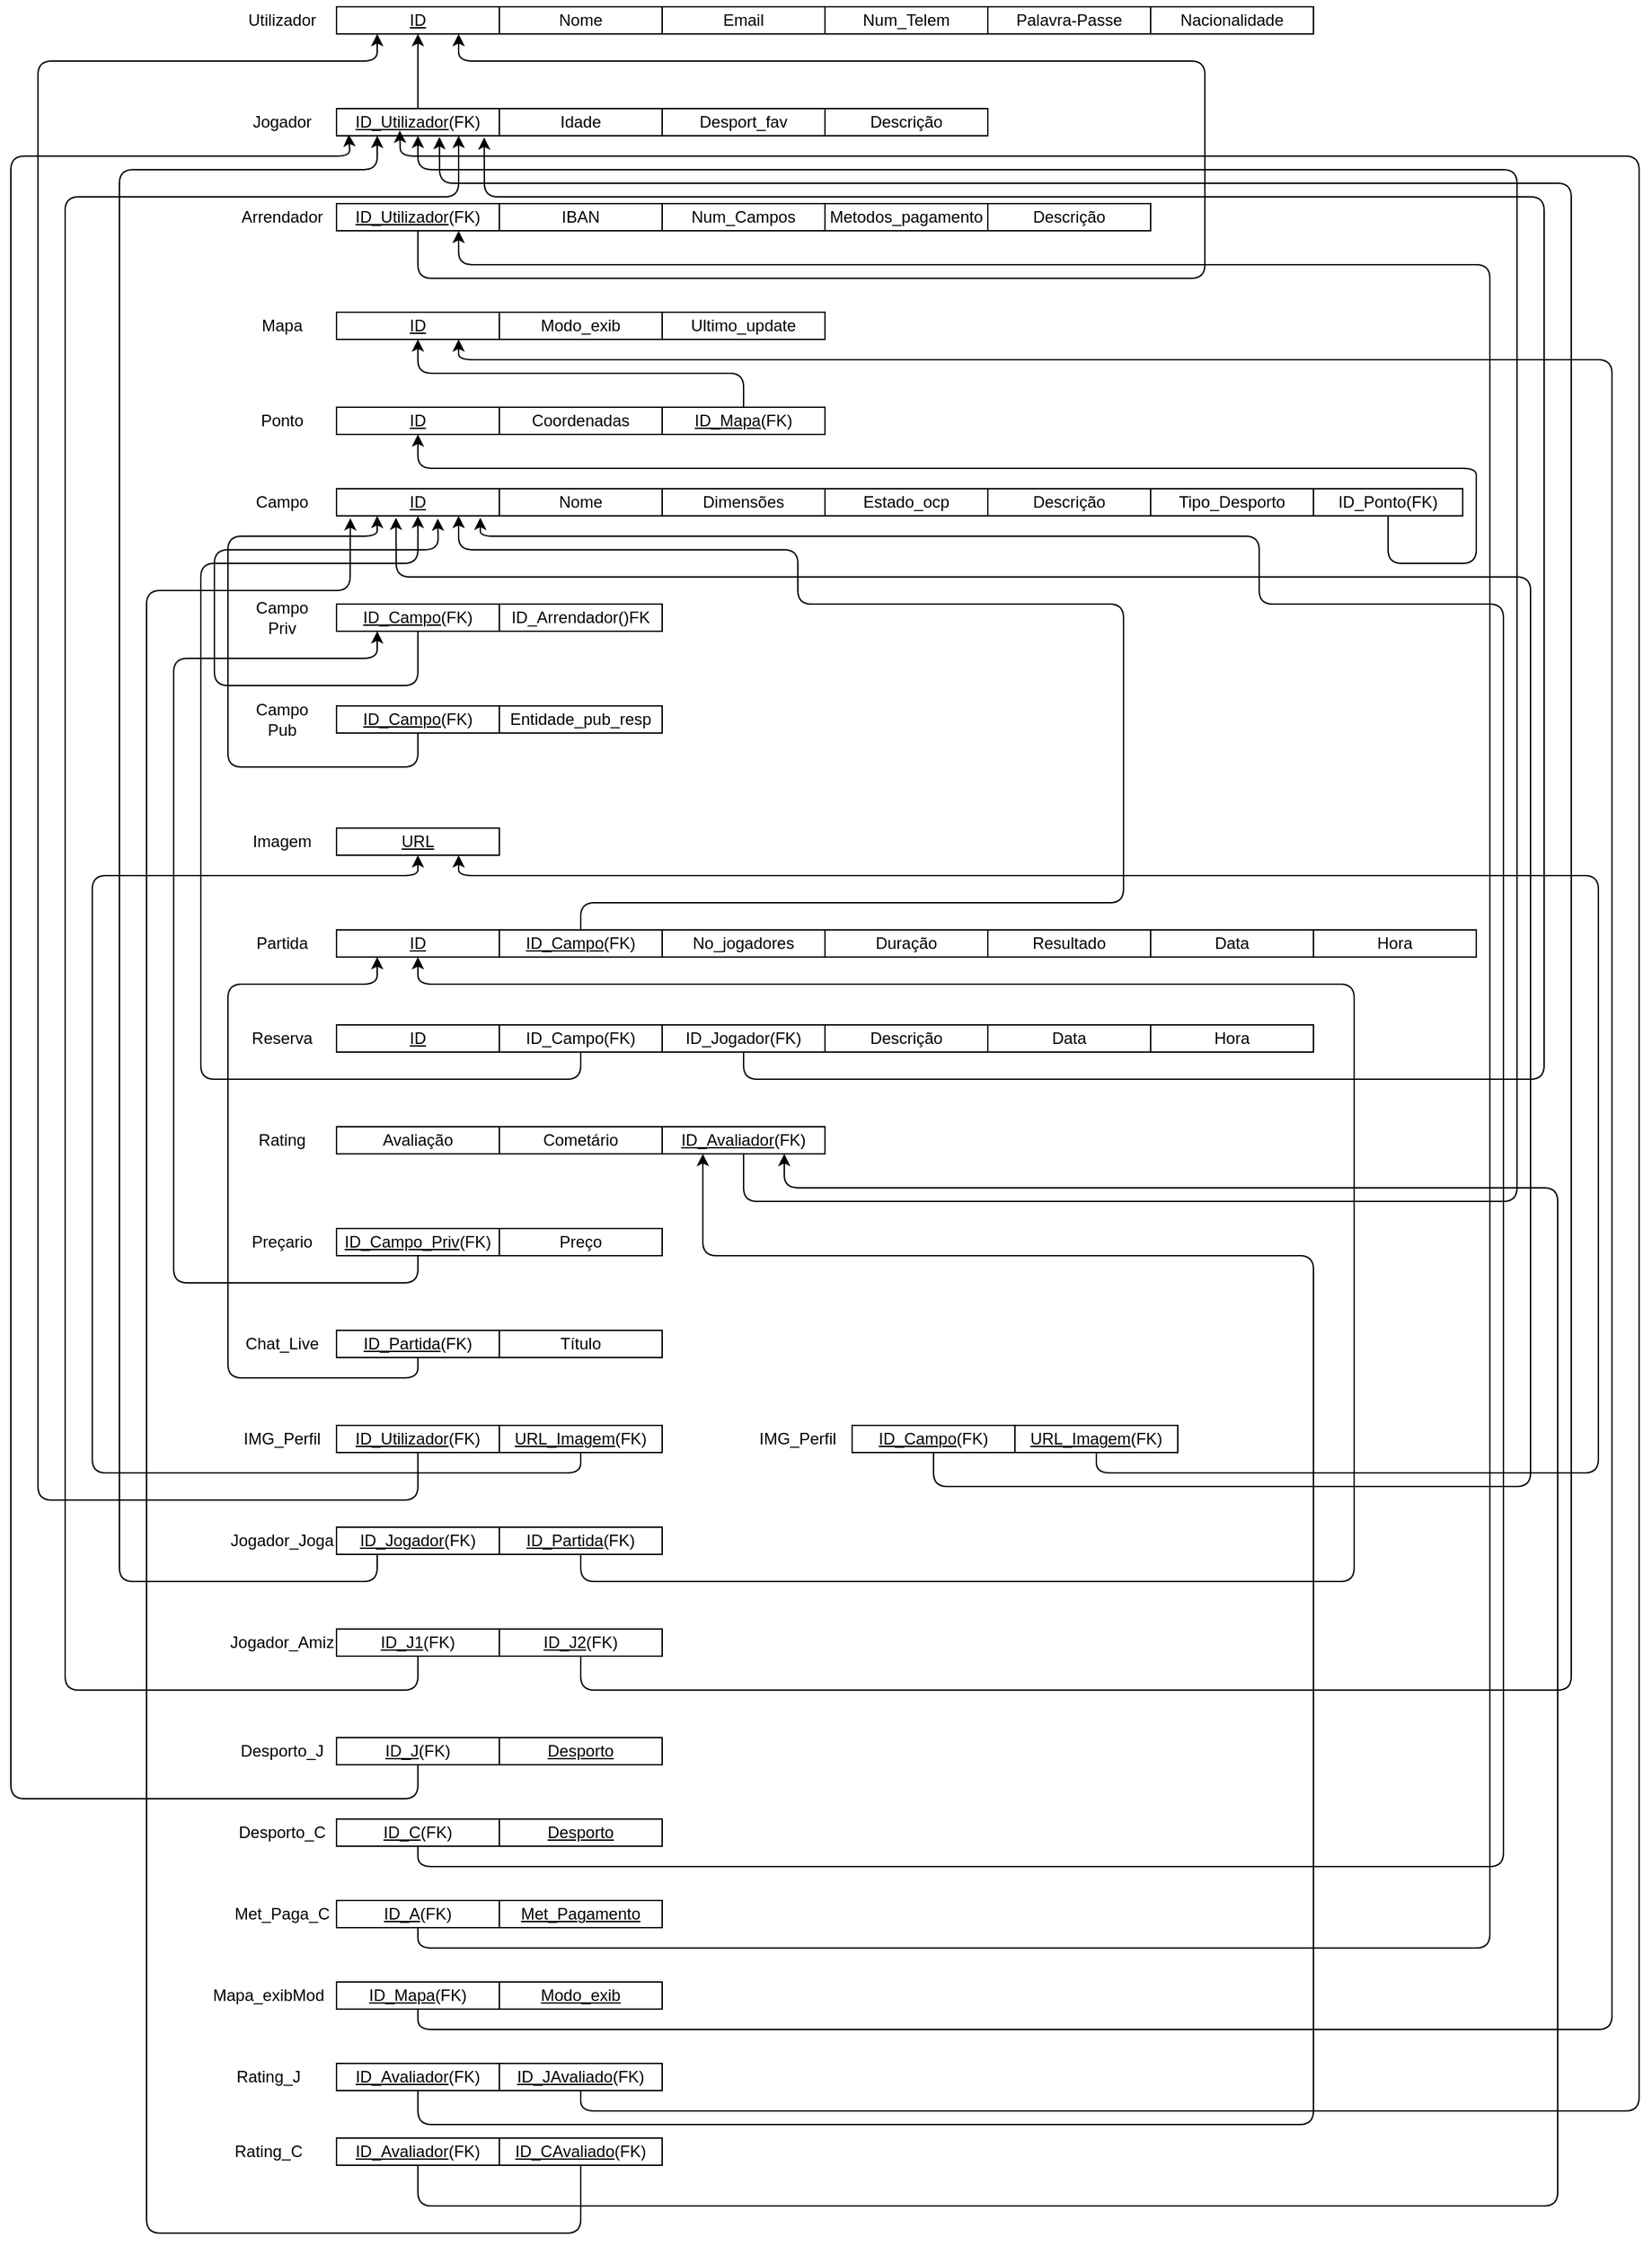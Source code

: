 <mxfile>
    <diagram id="jbAyWPN1_vUW8dfXuM_f" name="Page-1">
        <mxGraphModel dx="2190" dy="704" grid="1" gridSize="10" guides="1" tooltips="1" connect="1" arrows="1" fold="1" page="1" pageScale="1" pageWidth="850" pageHeight="1100" math="0" shadow="0">
            <root>
                <mxCell id="0"/>
                <mxCell id="1" parent="0"/>
                <mxCell id="3" value="&lt;u&gt;ID&lt;/u&gt;" style="rounded=0;whiteSpace=wrap;html=1;" parent="1" vertex="1">
                    <mxGeometry x="80" y="40" width="120" height="20" as="geometry"/>
                </mxCell>
                <mxCell id="4" value="Nome" style="rounded=0;whiteSpace=wrap;html=1;" parent="1" vertex="1">
                    <mxGeometry x="200" y="40" width="120" height="20" as="geometry"/>
                </mxCell>
                <mxCell id="5" value="Email" style="rounded=0;whiteSpace=wrap;html=1;" parent="1" vertex="1">
                    <mxGeometry x="320" y="40" width="120" height="20" as="geometry"/>
                </mxCell>
                <mxCell id="6" value="Num_Telem" style="rounded=0;whiteSpace=wrap;html=1;" parent="1" vertex="1">
                    <mxGeometry x="440" y="40" width="120" height="20" as="geometry"/>
                </mxCell>
                <mxCell id="7" value="Palavra-Passe" style="rounded=0;whiteSpace=wrap;html=1;" parent="1" vertex="1">
                    <mxGeometry x="560" y="40" width="120" height="20" as="geometry"/>
                </mxCell>
                <mxCell id="8" value="Nacionalidade" style="rounded=0;whiteSpace=wrap;html=1;" parent="1" vertex="1">
                    <mxGeometry x="680" y="40" width="120" height="20" as="geometry"/>
                </mxCell>
                <mxCell id="9" value="Utilizador" style="text;html=1;align=center;verticalAlign=middle;whiteSpace=wrap;rounded=0;" parent="1" vertex="1">
                    <mxGeometry x="10" y="35" width="60" height="30" as="geometry"/>
                </mxCell>
                <mxCell id="141" style="edgeStyle=none;html=1;exitX=0.5;exitY=1;exitDx=0;exitDy=0;entryX=0.5;entryY=1;entryDx=0;entryDy=0;" parent="1" source="10" target="3" edge="1">
                    <mxGeometry relative="1" as="geometry"/>
                </mxCell>
                <mxCell id="10" value="&lt;u&gt;ID_Utilizador&lt;/u&gt;(FK)" style="rounded=0;whiteSpace=wrap;html=1;" parent="1" vertex="1">
                    <mxGeometry x="80" y="115" width="120" height="20" as="geometry"/>
                </mxCell>
                <mxCell id="11" value="Idade" style="rounded=0;whiteSpace=wrap;html=1;" parent="1" vertex="1">
                    <mxGeometry x="200" y="115" width="120" height="20" as="geometry"/>
                </mxCell>
                <mxCell id="12" value="Desport_fav" style="rounded=0;whiteSpace=wrap;html=1;" parent="1" vertex="1">
                    <mxGeometry x="320" y="115" width="120" height="20" as="geometry"/>
                </mxCell>
                <mxCell id="13" value="Descrição" style="rounded=0;whiteSpace=wrap;html=1;" parent="1" vertex="1">
                    <mxGeometry x="440" y="115" width="120" height="20" as="geometry"/>
                </mxCell>
                <mxCell id="16" value="Jogador" style="text;html=1;align=center;verticalAlign=middle;whiteSpace=wrap;rounded=0;" parent="1" vertex="1">
                    <mxGeometry x="10" y="110" width="60" height="30" as="geometry"/>
                </mxCell>
                <mxCell id="142" style="edgeStyle=none;html=1;exitX=0.5;exitY=1;exitDx=0;exitDy=0;entryX=0.75;entryY=1;entryDx=0;entryDy=0;" parent="1" source="24" target="3" edge="1">
                    <mxGeometry relative="1" as="geometry">
                        <Array as="points">
                            <mxPoint x="140" y="240"/>
                            <mxPoint x="720" y="240"/>
                            <mxPoint x="720" y="80"/>
                            <mxPoint x="170" y="80"/>
                        </Array>
                    </mxGeometry>
                </mxCell>
                <mxCell id="24" value="&lt;u&gt;ID_Utilizador&lt;/u&gt;(FK)" style="rounded=0;whiteSpace=wrap;html=1;" parent="1" vertex="1">
                    <mxGeometry x="80" y="185" width="120" height="20" as="geometry"/>
                </mxCell>
                <mxCell id="25" value="IBAN" style="rounded=0;whiteSpace=wrap;html=1;" parent="1" vertex="1">
                    <mxGeometry x="200" y="185" width="120" height="20" as="geometry"/>
                </mxCell>
                <mxCell id="26" value="Num_Campos" style="rounded=0;whiteSpace=wrap;html=1;" parent="1" vertex="1">
                    <mxGeometry x="320" y="185" width="120" height="20" as="geometry"/>
                </mxCell>
                <mxCell id="27" value="Metodos_pagamento" style="rounded=0;whiteSpace=wrap;html=1;" parent="1" vertex="1">
                    <mxGeometry x="440" y="185" width="120" height="20" as="geometry"/>
                </mxCell>
                <mxCell id="28" value="Descrição" style="rounded=0;whiteSpace=wrap;html=1;" parent="1" vertex="1">
                    <mxGeometry x="560" y="185" width="120" height="20" as="geometry"/>
                </mxCell>
                <mxCell id="30" value="Arrendador" style="text;html=1;align=center;verticalAlign=middle;whiteSpace=wrap;rounded=0;" parent="1" vertex="1">
                    <mxGeometry x="10" y="180" width="60" height="30" as="geometry"/>
                </mxCell>
                <mxCell id="38" value="&lt;u&gt;ID&lt;/u&gt;" style="rounded=0;whiteSpace=wrap;html=1;" parent="1" vertex="1">
                    <mxGeometry x="80" y="395" width="120" height="20" as="geometry"/>
                </mxCell>
                <mxCell id="39" value="ID_Ponto" style="rounded=0;whiteSpace=wrap;html=1;" parent="1" vertex="1">
                    <mxGeometry x="200" y="395" width="120" height="20" as="geometry"/>
                </mxCell>
                <mxCell id="40" value="" style="rounded=0;whiteSpace=wrap;html=1;" parent="1" vertex="1">
                    <mxGeometry x="320" y="395" width="120" height="20" as="geometry"/>
                </mxCell>
                <mxCell id="41" value="" style="rounded=0;whiteSpace=wrap;html=1;" parent="1" vertex="1">
                    <mxGeometry x="440" y="395" width="120" height="20" as="geometry"/>
                </mxCell>
                <mxCell id="52" value="&lt;u&gt;ID_Campo&lt;/u&gt;(FK)" style="rounded=0;whiteSpace=wrap;html=1;" parent="1" vertex="1">
                    <mxGeometry x="80" y="480" width="120" height="20" as="geometry"/>
                </mxCell>
                <mxCell id="53" value="ID_Arrendador()FK" style="rounded=0;whiteSpace=wrap;html=1;" parent="1" vertex="1">
                    <mxGeometry x="200" y="480" width="120" height="20" as="geometry"/>
                </mxCell>
                <mxCell id="58" value="Campo Priv" style="text;html=1;align=center;verticalAlign=middle;whiteSpace=wrap;rounded=0;" parent="1" vertex="1">
                    <mxGeometry x="10" y="475" width="60" height="30" as="geometry"/>
                </mxCell>
                <mxCell id="154" style="edgeStyle=none;html=1;exitX=0.5;exitY=1;exitDx=0;exitDy=0;entryX=0.25;entryY=1;entryDx=0;entryDy=0;" parent="1" source="59" target="132" edge="1">
                    <mxGeometry relative="1" as="geometry">
                        <Array as="points">
                            <mxPoint x="140" y="600"/>
                            <mxPoint y="600"/>
                            <mxPoint y="430"/>
                            <mxPoint x="110" y="430"/>
                        </Array>
                    </mxGeometry>
                </mxCell>
                <mxCell id="59" value="&lt;u&gt;ID_Campo&lt;/u&gt;&lt;span style=&quot;color: rgb(0, 0, 0);&quot;&gt;(FK)&lt;/span&gt;" style="rounded=0;whiteSpace=wrap;html=1;" parent="1" vertex="1">
                    <mxGeometry x="80" y="555" width="120" height="20" as="geometry"/>
                </mxCell>
                <mxCell id="60" value="Entidade_pub_resp" style="rounded=0;whiteSpace=wrap;html=1;" parent="1" vertex="1">
                    <mxGeometry x="200" y="555" width="120" height="20" as="geometry"/>
                </mxCell>
                <mxCell id="65" value="Campo Pub" style="text;html=1;align=center;verticalAlign=middle;whiteSpace=wrap;rounded=0;" parent="1" vertex="1">
                    <mxGeometry x="10" y="550" width="60" height="30" as="geometry"/>
                </mxCell>
                <mxCell id="66" value="&lt;u&gt;URL&lt;/u&gt;" style="rounded=0;whiteSpace=wrap;html=1;" parent="1" vertex="1">
                    <mxGeometry x="80" y="645" width="120" height="20" as="geometry"/>
                </mxCell>
                <mxCell id="72" value="Imagem" style="text;html=1;align=center;verticalAlign=middle;whiteSpace=wrap;rounded=0;" parent="1" vertex="1">
                    <mxGeometry x="10" y="640" width="60" height="30" as="geometry"/>
                </mxCell>
                <mxCell id="73" value="&lt;u&gt;ID&lt;/u&gt;" style="rounded=0;whiteSpace=wrap;html=1;" parent="1" vertex="1">
                    <mxGeometry x="80" y="720" width="120" height="20" as="geometry"/>
                </mxCell>
                <mxCell id="152" style="edgeStyle=none;html=1;exitX=0.5;exitY=0;exitDx=0;exitDy=0;entryX=0.75;entryY=1;entryDx=0;entryDy=0;" parent="1" source="74" target="132" edge="1">
                    <mxGeometry relative="1" as="geometry">
                        <Array as="points">
                            <mxPoint x="260" y="700"/>
                            <mxPoint x="660" y="700"/>
                            <mxPoint x="660" y="480"/>
                            <mxPoint x="420" y="480"/>
                            <mxPoint x="420" y="440"/>
                            <mxPoint x="170" y="440"/>
                        </Array>
                    </mxGeometry>
                </mxCell>
                <mxCell id="74" value="&lt;u&gt;ID_Campo&lt;/u&gt;(FK)" style="rounded=0;whiteSpace=wrap;html=1;" parent="1" vertex="1">
                    <mxGeometry x="200" y="720" width="120" height="20" as="geometry"/>
                </mxCell>
                <mxCell id="75" value="No_jogadores" style="rounded=0;whiteSpace=wrap;html=1;" parent="1" vertex="1">
                    <mxGeometry x="320" y="720" width="120" height="20" as="geometry"/>
                </mxCell>
                <mxCell id="76" value="Duração" style="rounded=0;whiteSpace=wrap;html=1;" parent="1" vertex="1">
                    <mxGeometry x="440" y="720" width="120" height="20" as="geometry"/>
                </mxCell>
                <mxCell id="77" value="Resultado" style="rounded=0;whiteSpace=wrap;html=1;" parent="1" vertex="1">
                    <mxGeometry x="560" y="720" width="120" height="20" as="geometry"/>
                </mxCell>
                <mxCell id="78" value="Data" style="rounded=0;whiteSpace=wrap;html=1;" parent="1" vertex="1">
                    <mxGeometry x="680" y="720" width="120" height="20" as="geometry"/>
                </mxCell>
                <mxCell id="79" value="Partida" style="text;html=1;align=center;verticalAlign=middle;whiteSpace=wrap;rounded=0;" parent="1" vertex="1">
                    <mxGeometry x="10" y="715" width="60" height="30" as="geometry"/>
                </mxCell>
                <mxCell id="80" value="&lt;u&gt;ID&lt;/u&gt;" style="rounded=0;whiteSpace=wrap;html=1;" parent="1" vertex="1">
                    <mxGeometry x="80" y="790" width="120" height="20" as="geometry"/>
                </mxCell>
                <mxCell id="150" style="edgeStyle=none;html=1;exitX=0.5;exitY=1;exitDx=0;exitDy=0;entryX=0.5;entryY=1;entryDx=0;entryDy=0;" parent="1" source="81" target="132" edge="1">
                    <mxGeometry relative="1" as="geometry">
                        <Array as="points">
                            <mxPoint x="260" y="830"/>
                            <mxPoint x="-20" y="830"/>
                            <mxPoint x="-20" y="450"/>
                            <mxPoint x="140" y="450"/>
                        </Array>
                    </mxGeometry>
                </mxCell>
                <mxCell id="81" value="ID_Campo(FK)" style="rounded=0;whiteSpace=wrap;html=1;" parent="1" vertex="1">
                    <mxGeometry x="200" y="790" width="120" height="20" as="geometry"/>
                </mxCell>
                <mxCell id="151" style="edgeStyle=none;html=1;exitX=0.5;exitY=1;exitDx=0;exitDy=0;entryX=0.907;entryY=1.061;entryDx=0;entryDy=0;entryPerimeter=0;" parent="1" source="82" target="10" edge="1">
                    <mxGeometry relative="1" as="geometry">
                        <Array as="points">
                            <mxPoint x="380" y="830"/>
                            <mxPoint x="970" y="830"/>
                            <mxPoint x="970" y="180"/>
                            <mxPoint x="189" y="180"/>
                        </Array>
                    </mxGeometry>
                </mxCell>
                <mxCell id="82" value="ID_Jogador(FK)" style="rounded=0;whiteSpace=wrap;html=1;" parent="1" vertex="1">
                    <mxGeometry x="320" y="790" width="120" height="20" as="geometry"/>
                </mxCell>
                <mxCell id="83" value="Descrição" style="rounded=0;whiteSpace=wrap;html=1;" parent="1" vertex="1">
                    <mxGeometry x="440" y="790" width="120" height="20" as="geometry"/>
                </mxCell>
                <mxCell id="84" value="Data" style="rounded=0;whiteSpace=wrap;html=1;" parent="1" vertex="1">
                    <mxGeometry x="560" y="790" width="120" height="20" as="geometry"/>
                </mxCell>
                <mxCell id="85" value="Hora" style="rounded=0;whiteSpace=wrap;html=1;" parent="1" vertex="1">
                    <mxGeometry x="680" y="790" width="120" height="20" as="geometry"/>
                </mxCell>
                <mxCell id="86" value="Reserva" style="text;html=1;align=center;verticalAlign=middle;whiteSpace=wrap;rounded=0;" parent="1" vertex="1">
                    <mxGeometry x="10" y="785" width="60" height="30" as="geometry"/>
                </mxCell>
                <mxCell id="87" value="Avaliação" style="rounded=0;whiteSpace=wrap;html=1;" parent="1" vertex="1">
                    <mxGeometry x="80" y="865" width="120" height="20" as="geometry"/>
                </mxCell>
                <mxCell id="88" value="Cometário" style="rounded=0;whiteSpace=wrap;html=1;" parent="1" vertex="1">
                    <mxGeometry x="200" y="865" width="120" height="20" as="geometry"/>
                </mxCell>
                <mxCell id="93" value="Rating" style="text;html=1;align=center;verticalAlign=middle;whiteSpace=wrap;rounded=0;" parent="1" vertex="1">
                    <mxGeometry x="10" y="860" width="60" height="30" as="geometry"/>
                </mxCell>
                <mxCell id="146" style="edgeStyle=none;html=1;exitX=0.5;exitY=1;exitDx=0;exitDy=0;entryX=0.25;entryY=1;entryDx=0;entryDy=0;" parent="1" source="94" target="52" edge="1">
                    <mxGeometry relative="1" as="geometry">
                        <Array as="points">
                            <mxPoint x="140" y="980"/>
                            <mxPoint x="-40" y="980"/>
                            <mxPoint x="-40" y="520"/>
                            <mxPoint x="110" y="520"/>
                        </Array>
                    </mxGeometry>
                </mxCell>
                <mxCell id="94" value="&lt;u&gt;ID_Campo_Priv&lt;/u&gt;(FK)" style="rounded=0;whiteSpace=wrap;html=1;" parent="1" vertex="1">
                    <mxGeometry x="80" y="940" width="120" height="20" as="geometry"/>
                </mxCell>
                <mxCell id="95" value="Preço" style="rounded=0;whiteSpace=wrap;html=1;" parent="1" vertex="1">
                    <mxGeometry x="200" y="940" width="120" height="20" as="geometry"/>
                </mxCell>
                <mxCell id="100" value="Preçario" style="text;html=1;align=center;verticalAlign=middle;whiteSpace=wrap;rounded=0;" parent="1" vertex="1">
                    <mxGeometry x="10" y="935" width="60" height="30" as="geometry"/>
                </mxCell>
                <mxCell id="145" style="edgeStyle=none;html=1;exitX=0.5;exitY=1;exitDx=0;exitDy=0;entryX=0.25;entryY=1;entryDx=0;entryDy=0;" parent="1" source="101" target="73" edge="1">
                    <mxGeometry relative="1" as="geometry">
                        <Array as="points">
                            <mxPoint x="140" y="1050"/>
                            <mxPoint y="1050"/>
                            <mxPoint y="760"/>
                            <mxPoint x="110" y="760"/>
                        </Array>
                    </mxGeometry>
                </mxCell>
                <mxCell id="101" value="&lt;u&gt;ID_Partida&lt;/u&gt;(FK)" style="rounded=0;whiteSpace=wrap;html=1;" parent="1" vertex="1">
                    <mxGeometry x="80" y="1015" width="120" height="20" as="geometry"/>
                </mxCell>
                <mxCell id="102" value="Título" style="rounded=0;whiteSpace=wrap;html=1;" parent="1" vertex="1">
                    <mxGeometry x="200" y="1015" width="120" height="20" as="geometry"/>
                </mxCell>
                <mxCell id="107" value="Chat_Live" style="text;html=1;align=center;verticalAlign=middle;whiteSpace=wrap;rounded=0;" parent="1" vertex="1">
                    <mxGeometry x="10" y="1010" width="60" height="30" as="geometry"/>
                </mxCell>
                <mxCell id="224" style="edgeStyle=none;html=1;exitX=0.5;exitY=1;exitDx=0;exitDy=0;entryX=0.25;entryY=1;entryDx=0;entryDy=0;" edge="1" parent="1" source="108" target="3">
                    <mxGeometry relative="1" as="geometry">
                        <Array as="points">
                            <mxPoint x="140" y="1140"/>
                            <mxPoint x="-140" y="1140"/>
                            <mxPoint x="-140" y="710"/>
                            <mxPoint x="-140" y="80"/>
                            <mxPoint x="110" y="80"/>
                        </Array>
                    </mxGeometry>
                </mxCell>
                <mxCell id="108" value="&lt;u&gt;ID_Utilizador&lt;/u&gt;(FK)" style="rounded=0;whiteSpace=wrap;html=1;" parent="1" vertex="1">
                    <mxGeometry x="80" y="1085" width="120" height="20" as="geometry"/>
                </mxCell>
                <mxCell id="153" style="edgeStyle=none;html=1;exitX=0.5;exitY=1;exitDx=0;exitDy=0;entryX=0.5;entryY=1;entryDx=0;entryDy=0;" parent="1" source="109" target="66" edge="1">
                    <mxGeometry relative="1" as="geometry">
                        <Array as="points">
                            <mxPoint x="260" y="1120"/>
                            <mxPoint x="-100" y="1120"/>
                            <mxPoint x="-100" y="680"/>
                            <mxPoint x="140" y="680"/>
                        </Array>
                    </mxGeometry>
                </mxCell>
                <mxCell id="109" value="&lt;u&gt;URL_Imagem&lt;/u&gt;(FK)" style="rounded=0;whiteSpace=wrap;html=1;" parent="1" vertex="1">
                    <mxGeometry x="200" y="1085" width="120" height="20" as="geometry"/>
                </mxCell>
                <mxCell id="114" value="IMG_Perfil" style="text;html=1;align=center;verticalAlign=middle;whiteSpace=wrap;rounded=0;" parent="1" vertex="1">
                    <mxGeometry x="10" y="1080" width="60" height="30" as="geometry"/>
                </mxCell>
                <mxCell id="139" style="edgeStyle=none;html=1;exitX=0.25;exitY=1;exitDx=0;exitDy=0;entryX=0.25;entryY=1;entryDx=0;entryDy=0;" parent="1" source="115" target="10" edge="1">
                    <mxGeometry relative="1" as="geometry">
                        <Array as="points">
                            <mxPoint x="110" y="1200"/>
                            <mxPoint x="-80" y="1200"/>
                            <mxPoint x="-80" y="160"/>
                            <mxPoint x="110" y="160"/>
                        </Array>
                    </mxGeometry>
                </mxCell>
                <mxCell id="115" value="&lt;u&gt;ID_Jogador&lt;/u&gt;(FK)" style="rounded=0;whiteSpace=wrap;html=1;" parent="1" vertex="1">
                    <mxGeometry x="80" y="1160" width="120" height="20" as="geometry"/>
                </mxCell>
                <mxCell id="140" style="edgeStyle=none;html=1;exitX=0.5;exitY=1;exitDx=0;exitDy=0;entryX=0.5;entryY=1;entryDx=0;entryDy=0;" parent="1" source="116" target="73" edge="1">
                    <mxGeometry relative="1" as="geometry">
                        <Array as="points">
                            <mxPoint x="260" y="1200"/>
                            <mxPoint x="830" y="1200"/>
                            <mxPoint x="830" y="760"/>
                            <mxPoint x="140" y="760"/>
                        </Array>
                    </mxGeometry>
                </mxCell>
                <mxCell id="116" value="&lt;u&gt;ID_Partida&lt;/u&gt;(FK)" style="rounded=0;whiteSpace=wrap;html=1;" parent="1" vertex="1">
                    <mxGeometry x="200" y="1160" width="120" height="20" as="geometry"/>
                </mxCell>
                <mxCell id="121" value="Jogador_Joga" style="text;html=1;align=center;verticalAlign=middle;whiteSpace=wrap;rounded=0;" parent="1" vertex="1">
                    <mxGeometry x="10" y="1155" width="60" height="30" as="geometry"/>
                </mxCell>
                <mxCell id="132" value="&lt;u&gt;ID&lt;/u&gt;" style="rounded=0;whiteSpace=wrap;html=1;" parent="1" vertex="1">
                    <mxGeometry x="80" y="395" width="120" height="20" as="geometry"/>
                </mxCell>
                <mxCell id="133" value="Nome" style="rounded=0;whiteSpace=wrap;html=1;" parent="1" vertex="1">
                    <mxGeometry x="200" y="395" width="120" height="20" as="geometry"/>
                </mxCell>
                <mxCell id="134" value="Dimensões" style="rounded=0;whiteSpace=wrap;html=1;" parent="1" vertex="1">
                    <mxGeometry x="320" y="395" width="120" height="20" as="geometry"/>
                </mxCell>
                <mxCell id="164" style="edgeStyle=none;html=1;exitX=0.5;exitY=1;exitDx=0;exitDy=0;entryX=0.5;entryY=1;entryDx=0;entryDy=0;" edge="1" parent="1" source="166" target="160">
                    <mxGeometry relative="1" as="geometry">
                        <Array as="points">
                            <mxPoint x="855" y="450"/>
                            <mxPoint x="920" y="450"/>
                            <mxPoint x="920" y="400"/>
                            <mxPoint x="920" y="380"/>
                            <mxPoint x="140" y="380"/>
                        </Array>
                    </mxGeometry>
                </mxCell>
                <mxCell id="135" value="Estado_ocp" style="rounded=0;whiteSpace=wrap;html=1;" parent="1" vertex="1">
                    <mxGeometry x="440" y="395" width="120" height="20" as="geometry"/>
                </mxCell>
                <mxCell id="136" value="Campo" style="text;html=1;align=center;verticalAlign=middle;whiteSpace=wrap;rounded=0;" parent="1" vertex="1">
                    <mxGeometry x="10" y="390" width="60" height="30" as="geometry"/>
                </mxCell>
                <mxCell id="138" value="Hora" style="rounded=0;whiteSpace=wrap;html=1;" parent="1" vertex="1">
                    <mxGeometry x="800" y="720" width="120" height="20" as="geometry"/>
                </mxCell>
                <mxCell id="155" style="edgeStyle=none;html=1;exitX=0.5;exitY=1;exitDx=0;exitDy=0;entryX=0.622;entryY=1.1;entryDx=0;entryDy=0;entryPerimeter=0;" parent="1" source="52" target="132" edge="1">
                    <mxGeometry relative="1" as="geometry">
                        <Array as="points">
                            <mxPoint x="140" y="540"/>
                            <mxPoint x="-10" y="540"/>
                            <mxPoint x="-10" y="440"/>
                            <mxPoint x="155" y="440"/>
                        </Array>
                    </mxGeometry>
                </mxCell>
                <mxCell id="160" value="&lt;u&gt;ID&lt;/u&gt;" style="rounded=0;whiteSpace=wrap;html=1;" vertex="1" parent="1">
                    <mxGeometry x="80" y="335" width="120" height="20" as="geometry"/>
                </mxCell>
                <mxCell id="161" value="Coordenadas" style="rounded=0;whiteSpace=wrap;html=1;" vertex="1" parent="1">
                    <mxGeometry x="200" y="335" width="120" height="20" as="geometry"/>
                </mxCell>
                <mxCell id="162" value="Ponto" style="text;html=1;align=center;verticalAlign=middle;whiteSpace=wrap;rounded=0;" vertex="1" parent="1">
                    <mxGeometry x="10" y="330" width="60" height="30" as="geometry"/>
                </mxCell>
                <mxCell id="166" value="ID_Ponto(FK)" style="rounded=0;whiteSpace=wrap;html=1;" vertex="1" parent="1">
                    <mxGeometry x="800" y="395" width="110" height="20" as="geometry"/>
                </mxCell>
                <mxCell id="167" value="Descrição&lt;span style=&quot;font-family: monospace; font-size: 0px; text-align: start; text-wrap-mode: nowrap;&quot;&gt;%3CmxGraphModel%3E%3Croot%3E%3CmxCell%20id%3D%220%22%2F%3E%3CmxCell%20id%3D%221%22%20parent%3D%220%22%2F%3E%3CmxCell%20id%3D%222%22%20value%3D%22ID_Ponto(FK)%22%20style%3D%22rounded%3D0%3BwhiteSpace%3Dwrap%3Bhtml%3D1%3B%22%20vertex%3D%221%22%20parent%3D%221%22%3E%3CmxGeometry%20x%3D%22440%22%20y%3D%22395%22%20width%3D%22120%22%20height%3D%2220%22%20as%3D%22geometry%22%2F%3E%3C%2FmxCell%3E%3C%2Froot%3E%3C%2FmxGraphModel%3E&lt;/span&gt;" style="rounded=0;whiteSpace=wrap;html=1;" vertex="1" parent="1">
                    <mxGeometry x="560" y="395" width="120" height="20" as="geometry"/>
                </mxCell>
                <mxCell id="168" value="Tipo_Desporto" style="rounded=0;whiteSpace=wrap;html=1;" vertex="1" parent="1">
                    <mxGeometry x="680" y="395" width="120" height="20" as="geometry"/>
                </mxCell>
                <mxCell id="210" style="edgeStyle=none;html=1;exitX=0.5;exitY=1;exitDx=0;exitDy=0;entryX=0.75;entryY=1;entryDx=0;entryDy=0;" edge="1" parent="1" source="176" target="10">
                    <mxGeometry relative="1" as="geometry">
                        <Array as="points">
                            <mxPoint x="140" y="1280"/>
                            <mxPoint x="-120" y="1280"/>
                            <mxPoint x="-120" y="180"/>
                            <mxPoint x="170" y="180"/>
                        </Array>
                    </mxGeometry>
                </mxCell>
                <mxCell id="176" value="&lt;u&gt;ID_J1&lt;/u&gt;(FK)" style="rounded=0;whiteSpace=wrap;html=1;" vertex="1" parent="1">
                    <mxGeometry x="80" y="1235" width="120" height="20" as="geometry"/>
                </mxCell>
                <mxCell id="177" value="&lt;u&gt;ID_J2&lt;/u&gt;(FK)" style="rounded=0;whiteSpace=wrap;html=1;" vertex="1" parent="1">
                    <mxGeometry x="200" y="1235" width="120" height="20" as="geometry"/>
                </mxCell>
                <mxCell id="178" value="Jogador_Amiz" style="text;html=1;align=center;verticalAlign=middle;whiteSpace=wrap;rounded=0;" vertex="1" parent="1">
                    <mxGeometry x="10" y="1230" width="60" height="30" as="geometry"/>
                </mxCell>
                <mxCell id="185" style="edgeStyle=none;html=1;exitX=0.5;exitY=0;exitDx=0;exitDy=0;entryX=0.5;entryY=1;entryDx=0;entryDy=0;" edge="1" parent="1" source="179" target="184">
                    <mxGeometry relative="1" as="geometry">
                        <Array as="points">
                            <mxPoint x="380" y="310"/>
                            <mxPoint x="140" y="310"/>
                        </Array>
                    </mxGeometry>
                </mxCell>
                <mxCell id="179" value="&lt;u&gt;ID_Mapa&lt;/u&gt;(FK)" style="rounded=0;whiteSpace=wrap;html=1;" vertex="1" parent="1">
                    <mxGeometry x="320" y="335" width="120" height="20" as="geometry"/>
                </mxCell>
                <mxCell id="180" value="" style="rounded=0;whiteSpace=wrap;html=1;" vertex="1" parent="1">
                    <mxGeometry x="80" y="265" width="120" height="20" as="geometry"/>
                </mxCell>
                <mxCell id="181" value="Modo_exib" style="rounded=0;whiteSpace=wrap;html=1;" vertex="1" parent="1">
                    <mxGeometry x="200" y="265" width="120" height="20" as="geometry"/>
                </mxCell>
                <mxCell id="182" value="Ultimo_update" style="rounded=0;whiteSpace=wrap;html=1;" vertex="1" parent="1">
                    <mxGeometry x="320" y="265" width="120" height="20" as="geometry"/>
                </mxCell>
                <mxCell id="183" value="Mapa" style="text;html=1;align=center;verticalAlign=middle;whiteSpace=wrap;rounded=0;" vertex="1" parent="1">
                    <mxGeometry x="10" y="260" width="60" height="30" as="geometry"/>
                </mxCell>
                <mxCell id="184" value="&lt;u&gt;ID&lt;/u&gt;" style="rounded=0;whiteSpace=wrap;html=1;" vertex="1" parent="1">
                    <mxGeometry x="80" y="265" width="120" height="20" as="geometry"/>
                </mxCell>
                <mxCell id="189" value="&lt;u&gt;ID_J&lt;/u&gt;(FK)" style="rounded=0;whiteSpace=wrap;html=1;" vertex="1" parent="1">
                    <mxGeometry x="80" y="1315" width="120" height="20" as="geometry"/>
                </mxCell>
                <mxCell id="190" value="&lt;u&gt;Desporto&lt;/u&gt;" style="rounded=0;whiteSpace=wrap;html=1;" vertex="1" parent="1">
                    <mxGeometry x="200" y="1315" width="120" height="20" as="geometry"/>
                </mxCell>
                <mxCell id="191" value="Desporto_J" style="text;html=1;align=center;verticalAlign=middle;whiteSpace=wrap;rounded=0;" vertex="1" parent="1">
                    <mxGeometry x="10" y="1310" width="60" height="30" as="geometry"/>
                </mxCell>
                <mxCell id="192" value="&lt;u&gt;ID_C&lt;/u&gt;(FK)" style="rounded=0;whiteSpace=wrap;html=1;" vertex="1" parent="1">
                    <mxGeometry x="80" y="1375" width="120" height="20" as="geometry"/>
                </mxCell>
                <mxCell id="193" value="&lt;u&gt;Desporto&lt;/u&gt;" style="rounded=0;whiteSpace=wrap;html=1;" vertex="1" parent="1">
                    <mxGeometry x="200" y="1375" width="120" height="20" as="geometry"/>
                </mxCell>
                <mxCell id="194" value="Desporto_C" style="text;html=1;align=center;verticalAlign=middle;whiteSpace=wrap;rounded=0;" vertex="1" parent="1">
                    <mxGeometry x="10" y="1370" width="60" height="30" as="geometry"/>
                </mxCell>
                <mxCell id="217" style="edgeStyle=none;html=1;exitX=0.5;exitY=1;exitDx=0;exitDy=0;entryX=0.75;entryY=1;entryDx=0;entryDy=0;" edge="1" parent="1" source="195" target="24">
                    <mxGeometry relative="1" as="geometry">
                        <Array as="points">
                            <mxPoint x="140" y="1470"/>
                            <mxPoint x="930" y="1470"/>
                            <mxPoint x="930" y="780"/>
                            <mxPoint x="930" y="230"/>
                            <mxPoint x="170" y="230"/>
                        </Array>
                    </mxGeometry>
                </mxCell>
                <mxCell id="195" value="&lt;u&gt;ID_A&lt;/u&gt;(FK)" style="rounded=0;whiteSpace=wrap;html=1;" vertex="1" parent="1">
                    <mxGeometry x="80" y="1435" width="120" height="20" as="geometry"/>
                </mxCell>
                <mxCell id="196" value="&lt;u&gt;Met_Pagamento&lt;/u&gt;" style="rounded=0;whiteSpace=wrap;html=1;" vertex="1" parent="1">
                    <mxGeometry x="200" y="1435" width="120" height="20" as="geometry"/>
                </mxCell>
                <mxCell id="197" value="Met_Paga_C" style="text;html=1;align=center;verticalAlign=middle;whiteSpace=wrap;rounded=0;" vertex="1" parent="1">
                    <mxGeometry x="10" y="1430" width="60" height="30" as="geometry"/>
                </mxCell>
                <mxCell id="218" style="edgeStyle=none;html=1;exitX=0.5;exitY=1;exitDx=0;exitDy=0;entryX=0.75;entryY=1;entryDx=0;entryDy=0;" edge="1" parent="1" source="198" target="184">
                    <mxGeometry relative="1" as="geometry">
                        <Array as="points">
                            <mxPoint x="140" y="1530"/>
                            <mxPoint x="1020" y="1530"/>
                            <mxPoint x="1020" y="300"/>
                            <mxPoint x="170" y="300"/>
                        </Array>
                    </mxGeometry>
                </mxCell>
                <mxCell id="198" value="&lt;u&gt;ID_Mapa&lt;/u&gt;(FK)" style="rounded=0;whiteSpace=wrap;html=1;" vertex="1" parent="1">
                    <mxGeometry x="80" y="1495" width="120" height="20" as="geometry"/>
                </mxCell>
                <mxCell id="199" value="&lt;u&gt;Modo_exib&lt;/u&gt;" style="rounded=0;whiteSpace=wrap;html=1;" vertex="1" parent="1">
                    <mxGeometry x="200" y="1495" width="120" height="20" as="geometry"/>
                </mxCell>
                <mxCell id="200" value="Mapa_exibMod" style="text;html=1;align=center;verticalAlign=middle;whiteSpace=wrap;rounded=0;" vertex="1" parent="1">
                    <mxGeometry y="1490" width="60" height="30" as="geometry"/>
                </mxCell>
                <mxCell id="203" style="edgeStyle=none;html=1;exitX=0.5;exitY=1;exitDx=0;exitDy=0;entryX=0.5;entryY=1;entryDx=0;entryDy=0;" edge="1" parent="1" source="201" target="10">
                    <mxGeometry relative="1" as="geometry">
                        <Array as="points">
                            <mxPoint x="380" y="920"/>
                            <mxPoint x="950" y="920"/>
                            <mxPoint x="950" y="530"/>
                            <mxPoint x="950" y="160"/>
                            <mxPoint x="140" y="160"/>
                        </Array>
                    </mxGeometry>
                </mxCell>
                <mxCell id="201" value="&lt;u&gt;ID_Avaliador&lt;/u&gt;(FK)" style="rounded=0;whiteSpace=wrap;html=1;" vertex="1" parent="1">
                    <mxGeometry x="320" y="865" width="120" height="20" as="geometry"/>
                </mxCell>
                <mxCell id="225" style="edgeStyle=none;html=1;exitX=0.5;exitY=1;exitDx=0;exitDy=0;entryX=0.25;entryY=1;entryDx=0;entryDy=0;" edge="1" parent="1" source="204" target="201">
                    <mxGeometry relative="1" as="geometry">
                        <Array as="points">
                            <mxPoint x="140" y="1600"/>
                            <mxPoint x="460" y="1600"/>
                            <mxPoint x="800" y="1600"/>
                            <mxPoint x="800" y="1320"/>
                            <mxPoint x="800" y="960"/>
                            <mxPoint x="350" y="960"/>
                            <mxPoint x="350" y="920"/>
                        </Array>
                    </mxGeometry>
                </mxCell>
                <mxCell id="204" value="&lt;u&gt;ID_Avaliador&lt;/u&gt;(FK)" style="rounded=0;whiteSpace=wrap;html=1;" vertex="1" parent="1">
                    <mxGeometry x="80" y="1555" width="120" height="20" as="geometry"/>
                </mxCell>
                <mxCell id="205" value="&lt;u&gt;ID_JAvaliado&lt;/u&gt;(FK)" style="rounded=0;whiteSpace=wrap;html=1;" vertex="1" parent="1">
                    <mxGeometry x="200" y="1555" width="120" height="20" as="geometry"/>
                </mxCell>
                <mxCell id="206" value="Rating_J" style="text;html=1;align=center;verticalAlign=middle;whiteSpace=wrap;rounded=0;" vertex="1" parent="1">
                    <mxGeometry y="1550" width="60" height="30" as="geometry"/>
                </mxCell>
                <mxCell id="226" style="edgeStyle=none;html=1;exitX=0.5;exitY=1;exitDx=0;exitDy=0;entryX=0.75;entryY=1;entryDx=0;entryDy=0;" edge="1" parent="1" source="207" target="201">
                    <mxGeometry relative="1" as="geometry">
                        <Array as="points">
                            <mxPoint x="140" y="1660"/>
                            <mxPoint x="980" y="1660"/>
                            <mxPoint x="980" y="910"/>
                            <mxPoint x="410" y="910"/>
                        </Array>
                    </mxGeometry>
                </mxCell>
                <mxCell id="207" value="&lt;u&gt;ID_Avaliador&lt;/u&gt;(FK)" style="rounded=0;whiteSpace=wrap;html=1;" vertex="1" parent="1">
                    <mxGeometry x="80" y="1610" width="120" height="20" as="geometry"/>
                </mxCell>
                <mxCell id="228" style="edgeStyle=none;html=1;exitX=0.5;exitY=1;exitDx=0;exitDy=0;entryX=0.085;entryY=1.087;entryDx=0;entryDy=0;entryPerimeter=0;" edge="1" parent="1" source="208" target="132">
                    <mxGeometry relative="1" as="geometry">
                        <mxPoint x="80" y="393.059" as="targetPoint"/>
                        <Array as="points">
                            <mxPoint x="260" y="1680"/>
                            <mxPoint x="-60" y="1680"/>
                            <mxPoint x="-60" y="1100"/>
                            <mxPoint x="-60" y="470"/>
                            <mxPoint x="90" y="470"/>
                        </Array>
                    </mxGeometry>
                </mxCell>
                <mxCell id="208" value="&lt;u&gt;ID_CAvaliado&lt;/u&gt;(FK)" style="rounded=0;whiteSpace=wrap;html=1;" vertex="1" parent="1">
                    <mxGeometry x="200" y="1610" width="120" height="20" as="geometry"/>
                </mxCell>
                <mxCell id="209" value="Rating_C" style="text;html=1;align=center;verticalAlign=middle;whiteSpace=wrap;rounded=0;" vertex="1" parent="1">
                    <mxGeometry y="1605" width="60" height="30" as="geometry"/>
                </mxCell>
                <mxCell id="211" style="edgeStyle=none;html=1;exitX=0.5;exitY=1;exitDx=0;exitDy=0;entryX=0.632;entryY=1.044;entryDx=0;entryDy=0;entryPerimeter=0;" edge="1" parent="1" source="177" target="10">
                    <mxGeometry relative="1" as="geometry">
                        <Array as="points">
                            <mxPoint x="260" y="1280"/>
                            <mxPoint x="990" y="1280"/>
                            <mxPoint x="990" y="170"/>
                            <mxPoint x="156" y="170"/>
                        </Array>
                    </mxGeometry>
                </mxCell>
                <mxCell id="215" style="edgeStyle=none;html=1;exitX=0.5;exitY=1;exitDx=0;exitDy=0;entryX=0.075;entryY=0.95;entryDx=0;entryDy=0;entryPerimeter=0;" edge="1" parent="1" source="189" target="10">
                    <mxGeometry relative="1" as="geometry">
                        <Array as="points">
                            <mxPoint x="140" y="1360"/>
                            <mxPoint x="-160" y="1360"/>
                            <mxPoint x="-160" y="950"/>
                            <mxPoint x="-160" y="150"/>
                            <mxPoint x="90" y="150"/>
                        </Array>
                    </mxGeometry>
                </mxCell>
                <mxCell id="216" style="edgeStyle=none;html=1;exitX=0.5;exitY=1;exitDx=0;exitDy=0;entryX=0.883;entryY=1.068;entryDx=0;entryDy=0;entryPerimeter=0;" edge="1" parent="1" source="192" target="132">
                    <mxGeometry relative="1" as="geometry">
                        <Array as="points">
                            <mxPoint x="140" y="1410"/>
                            <mxPoint x="400" y="1410"/>
                            <mxPoint x="940" y="1410"/>
                            <mxPoint x="940" y="1030"/>
                            <mxPoint x="940" y="480"/>
                            <mxPoint x="760" y="480"/>
                            <mxPoint x="760" y="430"/>
                            <mxPoint x="186" y="430"/>
                        </Array>
                    </mxGeometry>
                </mxCell>
                <mxCell id="222" style="edgeStyle=none;html=1;exitX=0.5;exitY=1;exitDx=0;exitDy=0;entryX=0.365;entryY=1.068;entryDx=0;entryDy=0;entryPerimeter=0;" edge="1" parent="1" source="219" target="132">
                    <mxGeometry relative="1" as="geometry">
                        <Array as="points">
                            <mxPoint x="520" y="1130"/>
                            <mxPoint x="960" y="1130"/>
                            <mxPoint x="960" y="460"/>
                            <mxPoint x="124" y="460"/>
                        </Array>
                    </mxGeometry>
                </mxCell>
                <mxCell id="219" value="&lt;u&gt;ID_Campo&lt;/u&gt;(FK)" style="rounded=0;whiteSpace=wrap;html=1;" vertex="1" parent="1">
                    <mxGeometry x="460" y="1085" width="120" height="20" as="geometry"/>
                </mxCell>
                <mxCell id="223" style="edgeStyle=none;html=1;exitX=0.5;exitY=1;exitDx=0;exitDy=0;entryX=0.75;entryY=1;entryDx=0;entryDy=0;" edge="1" parent="1" source="220" target="66">
                    <mxGeometry relative="1" as="geometry">
                        <Array as="points">
                            <mxPoint x="640" y="1120"/>
                            <mxPoint x="1010" y="1120"/>
                            <mxPoint x="1010" y="680"/>
                            <mxPoint x="170" y="680"/>
                        </Array>
                    </mxGeometry>
                </mxCell>
                <mxCell id="220" value="&lt;u&gt;URL_Imagem&lt;/u&gt;(FK)" style="rounded=0;whiteSpace=wrap;html=1;" vertex="1" parent="1">
                    <mxGeometry x="580" y="1085" width="120" height="20" as="geometry"/>
                </mxCell>
                <mxCell id="221" value="IMG_Perfil" style="text;html=1;align=center;verticalAlign=middle;whiteSpace=wrap;rounded=0;" vertex="1" parent="1">
                    <mxGeometry x="390" y="1080" width="60" height="30" as="geometry"/>
                </mxCell>
                <mxCell id="227" style="edgeStyle=none;html=1;exitX=0.5;exitY=1;exitDx=0;exitDy=0;entryX=0.389;entryY=0.809;entryDx=0;entryDy=0;entryPerimeter=0;" edge="1" parent="1" source="205" target="10">
                    <mxGeometry relative="1" as="geometry">
                        <Array as="points">
                            <mxPoint x="260" y="1590"/>
                            <mxPoint x="1040" y="1590"/>
                            <mxPoint x="1040" y="760"/>
                            <mxPoint x="1040" y="150"/>
                            <mxPoint x="310" y="150"/>
                            <mxPoint x="127" y="150"/>
                        </Array>
                    </mxGeometry>
                </mxCell>
            </root>
        </mxGraphModel>
    </diagram>
</mxfile>